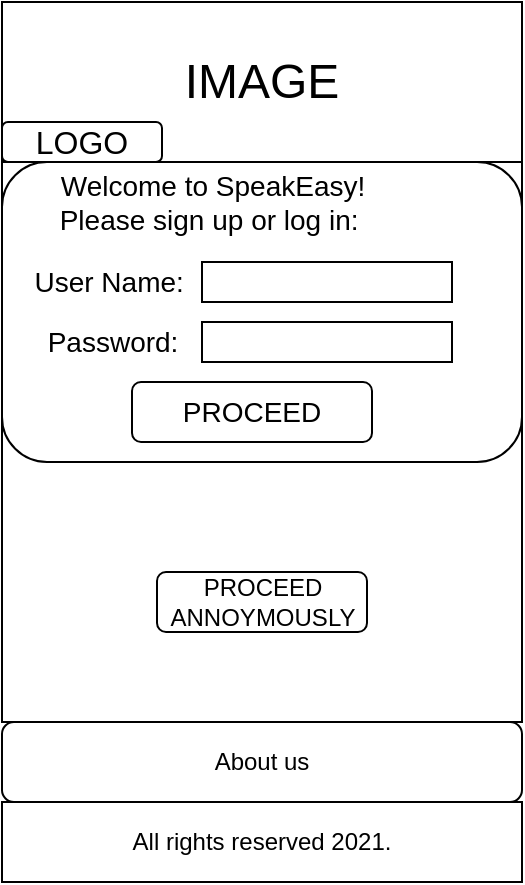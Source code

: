 <mxfile version="14.4.3" type="google"><diagram name="Page-1" id="03018318-947c-dd8e-b7a3-06fadd420f32"><mxGraphModel dx="2378" dy="548" grid="1" gridSize="10" guides="1" tooltips="1" connect="1" arrows="1" fold="1" page="1" pageScale="1" pageWidth="1100" pageHeight="850" background="#ffffff" math="0" shadow="0"><root><mxCell id="0"/><mxCell id="1" parent="0"/><mxCell id="UzBa_a379_UsBg93KTNn-10" value="" style="rounded=0;whiteSpace=wrap;html=1;" parent="1" vertex="1"><mxGeometry x="-30" y="190" width="260" height="280" as="geometry"/></mxCell><mxCell id="UzBa_a379_UsBg93KTNn-12" value="" style="rounded=1;whiteSpace=wrap;html=1;" parent="1" vertex="1"><mxGeometry x="-30" y="190" width="260" height="150" as="geometry"/></mxCell><mxCell id="b-jufonRdxzOg6XVN3WO-2" value="&lt;font style=&quot;font-size: 24px&quot;&gt;IMAGE&lt;/font&gt;" style="rounded=0;whiteSpace=wrap;html=1;" parent="1" vertex="1"><mxGeometry x="-30" y="110" width="260" height="80" as="geometry"/></mxCell><mxCell id="b-jufonRdxzOg6XVN3WO-3" value="&lt;font size=&quot;3&quot;&gt;LOGO&lt;/font&gt;" style="rounded=1;whiteSpace=wrap;html=1;" parent="1" vertex="1"><mxGeometry x="-30" y="170" width="80" height="20" as="geometry"/></mxCell><mxCell id="b-jufonRdxzOg6XVN3WO-12" value="&lt;font style=&quot;font-size: 14px&quot;&gt;Welcome to SpeakEasy! &lt;br&gt;Please sign up or log in:&amp;nbsp;&lt;/font&gt;" style="text;html=1;align=center;verticalAlign=middle;resizable=0;points=[];autosize=1;" parent="1" vertex="1"><mxGeometry x="-10" y="195" width="170" height="30" as="geometry"/></mxCell><mxCell id="b-jufonRdxzOg6XVN3WO-14" value="&lt;font style=&quot;font-size: 12px&quot;&gt;PROCEED ANNOYMOUSLY&lt;/font&gt;" style="rounded=1;whiteSpace=wrap;html=1;" parent="1" vertex="1"><mxGeometry x="47.5" y="395" width="105" height="30" as="geometry"/></mxCell><mxCell id="b-jufonRdxzOg6XVN3WO-10" value="All rights reserved 2021." style="rounded=0;whiteSpace=wrap;html=1;" parent="1" vertex="1"><mxGeometry x="-30" y="510" width="260" height="40" as="geometry"/></mxCell><mxCell id="b-jufonRdxzOg6XVN3WO-15" value="About us" style="rounded=1;whiteSpace=wrap;html=1;" parent="1" vertex="1"><mxGeometry x="-30" y="470" width="260" height="40" as="geometry"/></mxCell><mxCell id="UzBa_a379_UsBg93KTNn-4" value="&lt;font style=&quot;font-size: 14px&quot;&gt;PROCEED&lt;/font&gt;" style="rounded=1;whiteSpace=wrap;html=1;" parent="1" vertex="1"><mxGeometry x="35" y="300" width="120" height="30" as="geometry"/></mxCell><mxCell id="UzBa_a379_UsBg93KTNn-7" value="" style="rounded=0;whiteSpace=wrap;html=1;" parent="1" vertex="1"><mxGeometry x="70" y="240" width="125" height="20" as="geometry"/></mxCell><mxCell id="UzBa_a379_UsBg93KTNn-8" value="&lt;font style=&quot;font-size: 14px&quot;&gt;User Name:&amp;nbsp;&lt;/font&gt;" style="text;html=1;align=center;verticalAlign=middle;resizable=0;points=[];autosize=1;" parent="1" vertex="1"><mxGeometry x="-20" y="240" width="90" height="20" as="geometry"/></mxCell><mxCell id="UzBa_a379_UsBg93KTNn-14" value="&lt;font style=&quot;font-size: 14px&quot;&gt;Password:&lt;/font&gt;" style="text;html=1;align=center;verticalAlign=middle;resizable=0;points=[];autosize=1;" parent="1" vertex="1"><mxGeometry x="-15" y="270" width="80" height="20" as="geometry"/></mxCell><mxCell id="UzBa_a379_UsBg93KTNn-15" value="" style="rounded=0;whiteSpace=wrap;html=1;" parent="1" vertex="1"><mxGeometry x="70" y="270" width="125" height="20" as="geometry"/></mxCell></root></mxGraphModel></diagram></mxfile>